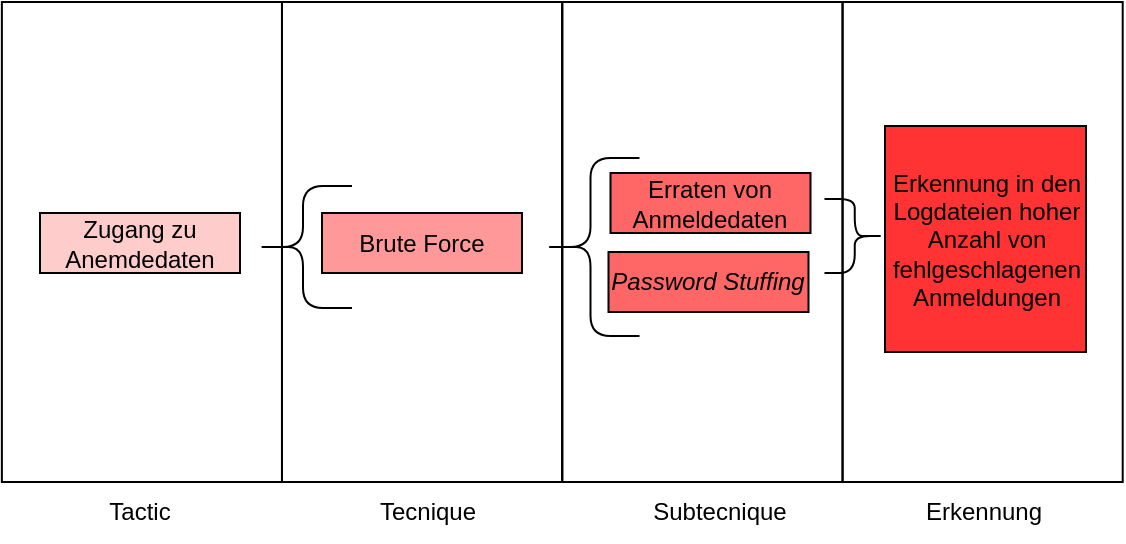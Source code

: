 <mxfile version="21.1.1" type="device">
  <diagram name="Seite-1" id="CNnBG5rLwi0yiTOx3MyL">
    <mxGraphModel dx="472" dy="781" grid="1" gridSize="10" guides="1" tooltips="1" connect="1" arrows="1" fold="1" page="1" pageScale="1" pageWidth="827" pageHeight="1169" math="0" shadow="0">
      <root>
        <mxCell id="0" />
        <mxCell id="1" parent="0" />
        <mxCell id="uhHIPqMnpYcALIznxWBx-38" value="" style="rounded=0;whiteSpace=wrap;html=1;fillColor=none;" vertex="1" parent="1">
          <mxGeometry x="460.28" y="55" width="140.07" height="240" as="geometry" />
        </mxCell>
        <mxCell id="uhHIPqMnpYcALIznxWBx-37" value="" style="rounded=0;whiteSpace=wrap;html=1;fillColor=none;" vertex="1" parent="1">
          <mxGeometry x="320.21" y="55" width="140.07" height="240" as="geometry" />
        </mxCell>
        <mxCell id="uhHIPqMnpYcALIznxWBx-6" value="Brute Force" style="rounded=0;whiteSpace=wrap;html=1;fillColor=#FF9999;fontStyle=0" vertex="1" parent="1">
          <mxGeometry x="200" y="160.5" width="100" height="30" as="geometry" />
        </mxCell>
        <mxCell id="uhHIPqMnpYcALIznxWBx-12" value="&lt;i&gt;Password Stuffing&lt;/i&gt;" style="rounded=0;whiteSpace=wrap;html=1;fillColor=#FF6666;fontStyle=0" vertex="1" parent="1">
          <mxGeometry x="343.25" y="180" width="100" height="30" as="geometry" />
        </mxCell>
        <mxCell id="uhHIPqMnpYcALIznxWBx-15" value="Erkennung in den Logdateien hoher Anzahl von fehlgeschlagenen Anmeldungen" style="rounded=0;whiteSpace=wrap;html=1;fillColor=#FF3333;fontStyle=0" vertex="1" parent="1">
          <mxGeometry x="481.5" y="117" width="100.5" height="113" as="geometry" />
        </mxCell>
        <mxCell id="uhHIPqMnpYcALIznxWBx-16" value="" style="rounded=0;whiteSpace=wrap;html=1;fillColor=none;" vertex="1" parent="1">
          <mxGeometry x="39.93" y="55" width="140.07" height="240" as="geometry" />
        </mxCell>
        <mxCell id="uhHIPqMnpYcALIznxWBx-18" value="Zugang zu Anemdedaten" style="rounded=0;whiteSpace=wrap;html=1;fillColor=#FFCCCC;fontStyle=0;fillStyle=solid;" vertex="1" parent="1">
          <mxGeometry x="59" y="160.5" width="100" height="30" as="geometry" />
        </mxCell>
        <mxCell id="uhHIPqMnpYcALIznxWBx-21" value="" style="shape=curlyBracket;whiteSpace=wrap;html=1;rounded=1;labelPosition=left;verticalLabelPosition=middle;align=right;verticalAlign=middle;size=0.5;fontStyle=0" vertex="1" parent="1">
          <mxGeometry x="166" y="147" width="49" height="61" as="geometry" />
        </mxCell>
        <mxCell id="uhHIPqMnpYcALIznxWBx-22" value="" style="shape=curlyBracket;whiteSpace=wrap;html=1;rounded=1;labelPosition=left;verticalLabelPosition=middle;align=right;verticalAlign=middle;size=0.5;" vertex="1" parent="1">
          <mxGeometry x="309.75" y="133" width="49" height="89" as="geometry" />
        </mxCell>
        <mxCell id="uhHIPqMnpYcALIznxWBx-30" value="Erraten von Anmeldedaten&lt;span&gt;&lt;br&gt;&lt;/span&gt;" style="rounded=0;whiteSpace=wrap;html=1;fillColor=#FF6666;fontStyle=0" vertex="1" parent="1">
          <mxGeometry x="344.25" y="140.5" width="100" height="30" as="geometry" />
        </mxCell>
        <mxCell id="uhHIPqMnpYcALIznxWBx-31" value="Tactic" style="text;html=1;strokeColor=none;fillColor=none;align=center;verticalAlign=middle;whiteSpace=wrap;rounded=0;" vertex="1" parent="1">
          <mxGeometry x="79" y="295" width="60" height="30" as="geometry" />
        </mxCell>
        <mxCell id="uhHIPqMnpYcALIznxWBx-32" value="Tecnique" style="text;html=1;strokeColor=none;fillColor=none;align=center;verticalAlign=middle;whiteSpace=wrap;rounded=0;" vertex="1" parent="1">
          <mxGeometry x="223.38" y="295" width="60" height="30" as="geometry" />
        </mxCell>
        <mxCell id="uhHIPqMnpYcALIznxWBx-33" value="Subtecnique" style="text;html=1;strokeColor=none;fillColor=none;align=center;verticalAlign=middle;whiteSpace=wrap;rounded=0;" vertex="1" parent="1">
          <mxGeometry x="358.75" y="295" width="79.5" height="30" as="geometry" />
        </mxCell>
        <mxCell id="uhHIPqMnpYcALIznxWBx-36" value="" style="rounded=0;whiteSpace=wrap;html=1;fillColor=none;" vertex="1" parent="1">
          <mxGeometry x="179.97" y="55" width="140.07" height="240" as="geometry" />
        </mxCell>
        <mxCell id="uhHIPqMnpYcALIznxWBx-39" value="Erkennung" style="text;html=1;strokeColor=none;fillColor=none;align=center;verticalAlign=middle;whiteSpace=wrap;rounded=0;" vertex="1" parent="1">
          <mxGeometry x="490.56" y="295" width="79.5" height="30" as="geometry" />
        </mxCell>
        <mxCell id="uhHIPqMnpYcALIznxWBx-41" value="" style="shape=curlyBracket;whiteSpace=wrap;html=1;rounded=1;labelPosition=left;verticalLabelPosition=middle;align=right;verticalAlign=middle;size=0.5;fontStyle=0;rotation=-180;" vertex="1" parent="1">
          <mxGeometry x="451.25" y="153.5" width="30.25" height="37" as="geometry" />
        </mxCell>
      </root>
    </mxGraphModel>
  </diagram>
</mxfile>
